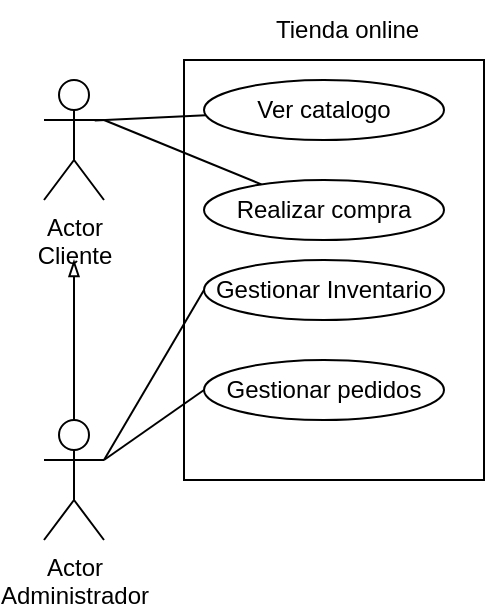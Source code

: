 <mxfile>
    <diagram id="Wku7nvFoXdZ8pOurJkJv" name="Page-1">
        <mxGraphModel dx="595" dy="572" grid="1" gridSize="10" guides="1" tooltips="1" connect="1" arrows="1" fold="1" page="1" pageScale="1" pageWidth="850" pageHeight="1100" background="#ffffff" math="0" shadow="0">
            <root>
                <mxCell id="0"/>
                <mxCell id="1" parent="0"/>
                <mxCell id="2" value="Actor&lt;br&gt;Cliente" style="shape=umlActor;verticalLabelPosition=bottom;verticalAlign=top;html=1;outlineConnect=0;strokeColor=#000000;fillColor=none;fontColor=#000000;" vertex="1" parent="1">
                    <mxGeometry x="130" y="230" width="30" height="60" as="geometry"/>
                </mxCell>
                <mxCell id="7" style="edgeStyle=none;html=1;fontColor=#000000;endArrow=blockThin;endFill=0;strokeColor=#000000;" edge="1" parent="1" source="5">
                    <mxGeometry relative="1" as="geometry">
                        <mxPoint x="145" y="320" as="targetPoint"/>
                    </mxGeometry>
                </mxCell>
                <mxCell id="5" value="Actor&lt;br&gt;Administrador" style="shape=umlActor;verticalLabelPosition=bottom;verticalAlign=top;html=1;outlineConnect=0;strokeColor=#000000;fillColor=none;fontColor=#000000;" vertex="1" parent="1">
                    <mxGeometry x="130" y="400" width="30" height="60" as="geometry"/>
                </mxCell>
                <mxCell id="9" value="" style="rounded=0;whiteSpace=wrap;html=1;strokeColor=#000000;fontColor=#000000;fillColor=none;" vertex="1" parent="1">
                    <mxGeometry x="200" y="220" width="150" height="210" as="geometry"/>
                </mxCell>
                <mxCell id="10" value="Tienda online" style="text;strokeColor=none;fillColor=none;align=left;verticalAlign=middle;spacingLeft=4;spacingRight=4;overflow=hidden;points=[[0,0.5],[1,0.5]];portConstraint=eastwest;rotatable=0;whiteSpace=wrap;html=1;fontColor=#000000;" vertex="1" parent="1">
                    <mxGeometry x="240" y="190" width="90" height="30" as="geometry"/>
                </mxCell>
                <mxCell id="15" style="edgeStyle=none;html=1;entryX=0.845;entryY=0.338;entryDx=0;entryDy=0;entryPerimeter=0;strokeColor=#000000;fontColor=#000000;endArrow=none;endFill=0;" edge="1" parent="1" source="11" target="2">
                    <mxGeometry relative="1" as="geometry"/>
                </mxCell>
                <mxCell id="11" value="Ver catalogo" style="ellipse;whiteSpace=wrap;html=1;strokeColor=#000000;fontColor=#000000;fillColor=none;" vertex="1" parent="1">
                    <mxGeometry x="210" y="230" width="120" height="30" as="geometry"/>
                </mxCell>
                <mxCell id="16" style="edgeStyle=none;html=1;strokeColor=#000000;fontColor=#000000;endArrow=none;endFill=0;" edge="1" parent="1" source="12">
                    <mxGeometry relative="1" as="geometry">
                        <mxPoint x="160" y="250.0" as="targetPoint"/>
                    </mxGeometry>
                </mxCell>
                <mxCell id="12" value="Realizar compra" style="ellipse;whiteSpace=wrap;html=1;strokeColor=#000000;fontColor=#000000;fillColor=none;" vertex="1" parent="1">
                    <mxGeometry x="210" y="280" width="120" height="30" as="geometry"/>
                </mxCell>
                <mxCell id="17" style="edgeStyle=none;html=1;entryX=1;entryY=0.333;entryDx=0;entryDy=0;entryPerimeter=0;strokeColor=#000000;fontColor=#000000;endArrow=none;endFill=0;exitX=0;exitY=0.5;exitDx=0;exitDy=0;" edge="1" parent="1" source="13" target="5">
                    <mxGeometry relative="1" as="geometry"/>
                </mxCell>
                <mxCell id="13" value="Gestionar Inventario" style="ellipse;whiteSpace=wrap;html=1;strokeColor=#000000;fontColor=#000000;fillColor=none;" vertex="1" parent="1">
                    <mxGeometry x="210" y="320" width="120" height="30" as="geometry"/>
                </mxCell>
                <mxCell id="18" style="edgeStyle=none;html=1;entryX=1;entryY=0.333;entryDx=0;entryDy=0;entryPerimeter=0;strokeColor=#000000;fontColor=#000000;endArrow=none;endFill=0;exitX=0;exitY=0.5;exitDx=0;exitDy=0;" edge="1" parent="1" source="14" target="5">
                    <mxGeometry relative="1" as="geometry"/>
                </mxCell>
                <mxCell id="14" value="Gestionar pedidos" style="ellipse;whiteSpace=wrap;html=1;strokeColor=#000000;fontColor=#000000;fillColor=none;" vertex="1" parent="1">
                    <mxGeometry x="210" y="370" width="120" height="30" as="geometry"/>
                </mxCell>
            </root>
        </mxGraphModel>
    </diagram>
</mxfile>